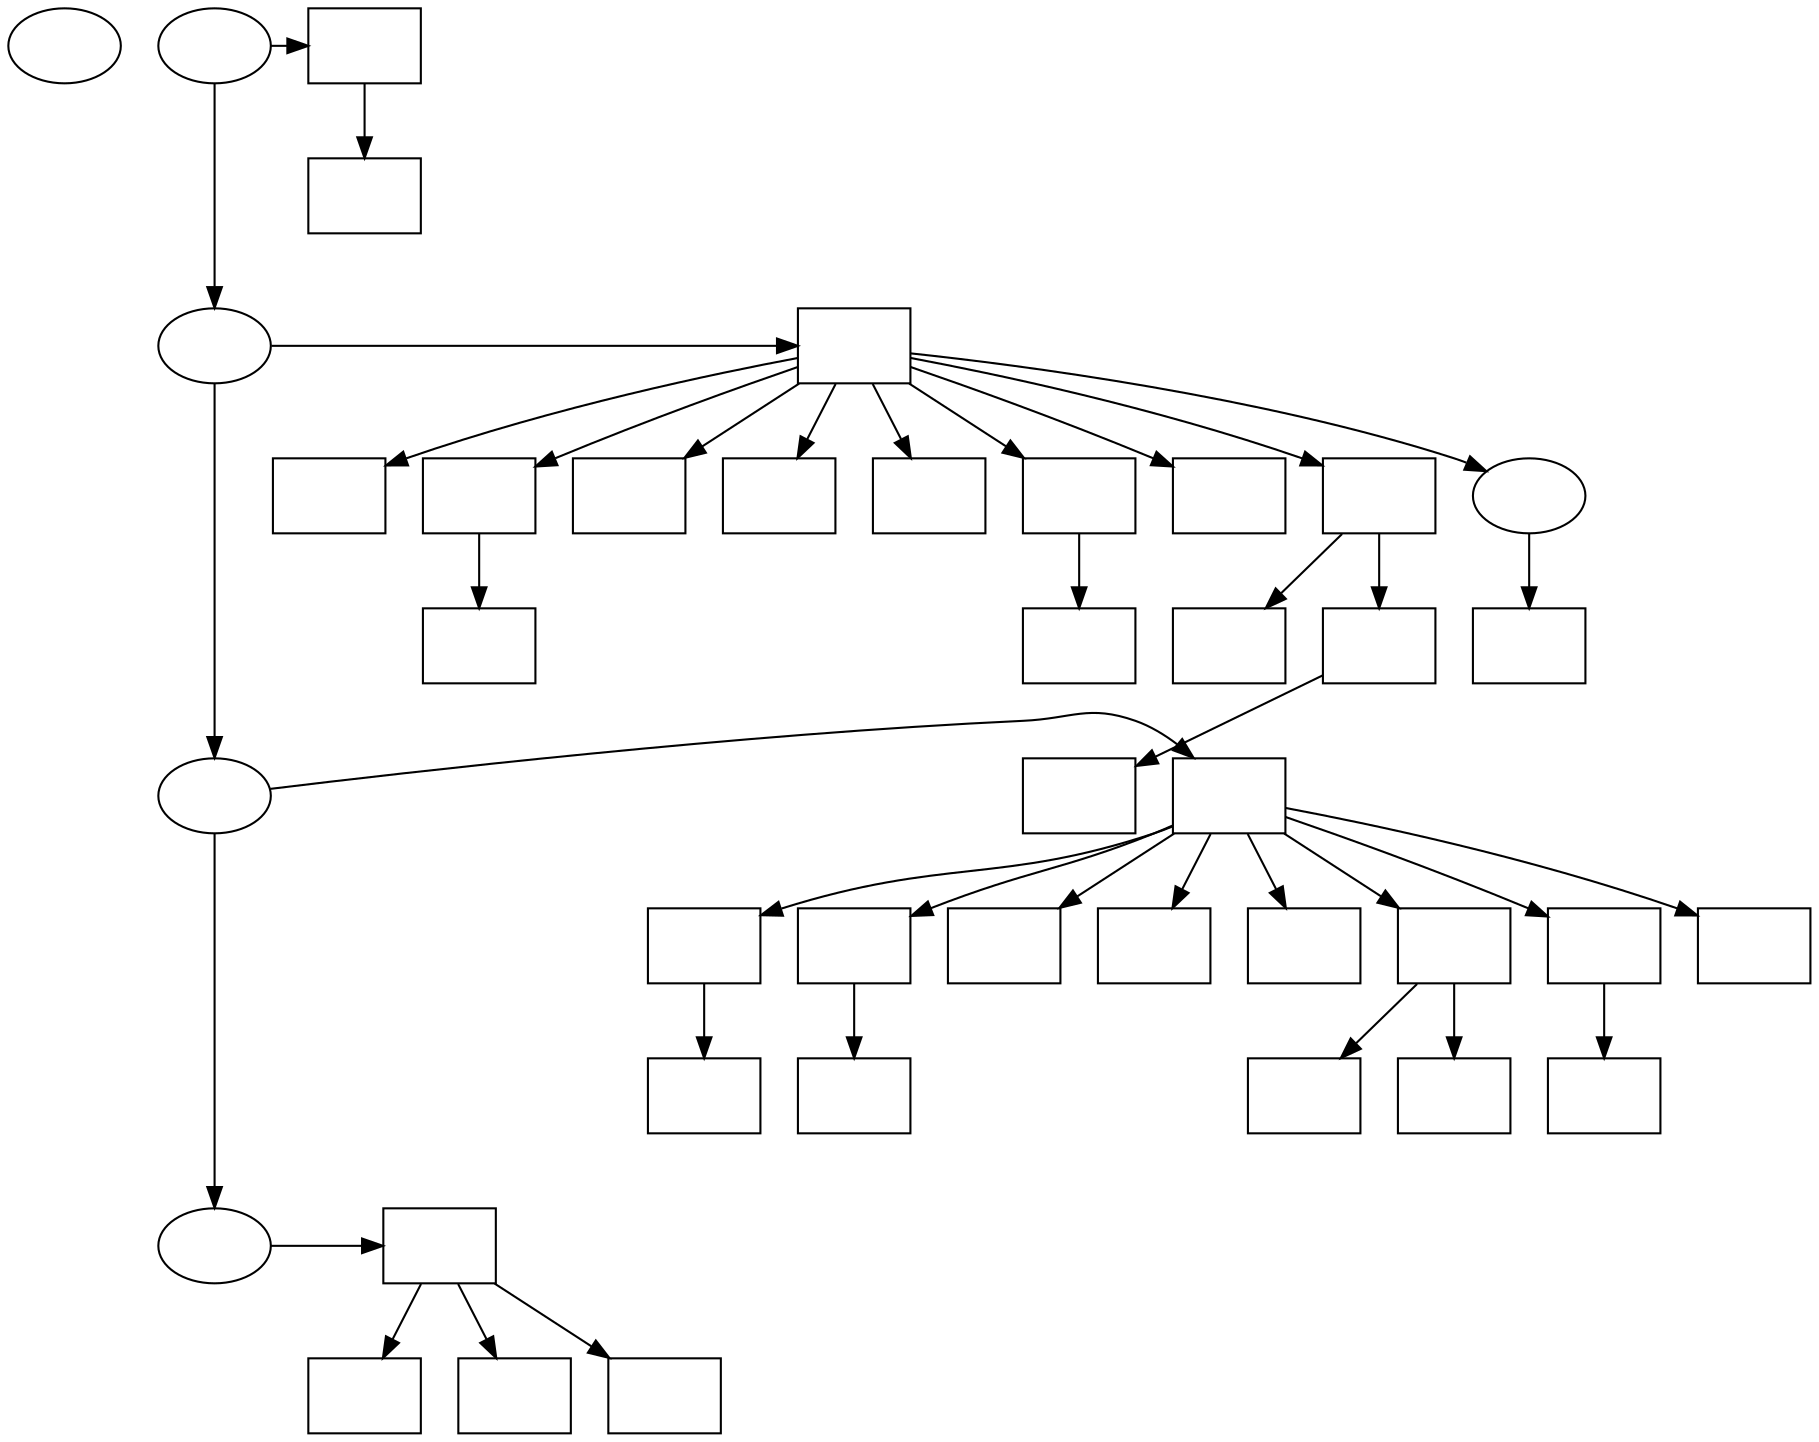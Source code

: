 digraph {
    node [label = ""];
    size 7,7;
    A; B; C; D;
    E [style = invis];

    {   node [shape = box, label = ""];

        1 -> 2;
        3 -> { 4; 5; 6; 7; 8; 9; 10; 11; 12; }; 5 -> 13; 7 -> 14; 10 -> 15; 12 -> { 16; 17; }; 16 -> 18;
        19 -> { 34; 35; 36; 37; 38; 39; 40; 41; }; 35 -> 42; 36 -> 43; 40 -> { 45; 46; }; 41 -> 44;
        20 -> { 21; 22; 23};
    }

    {   edge [weight = 10];
        A -> B [minlen = 2];
        B -> C [minlen = 3];
        C -> D [minlen = 3];
        D -> E [style = invis];
    }

    {   rank = same; A -> 1; }
    {   rank = same; B -> 3; }
    {   rank = same; C -> 19; }
    {   rank = same; D -> 20; }
}
